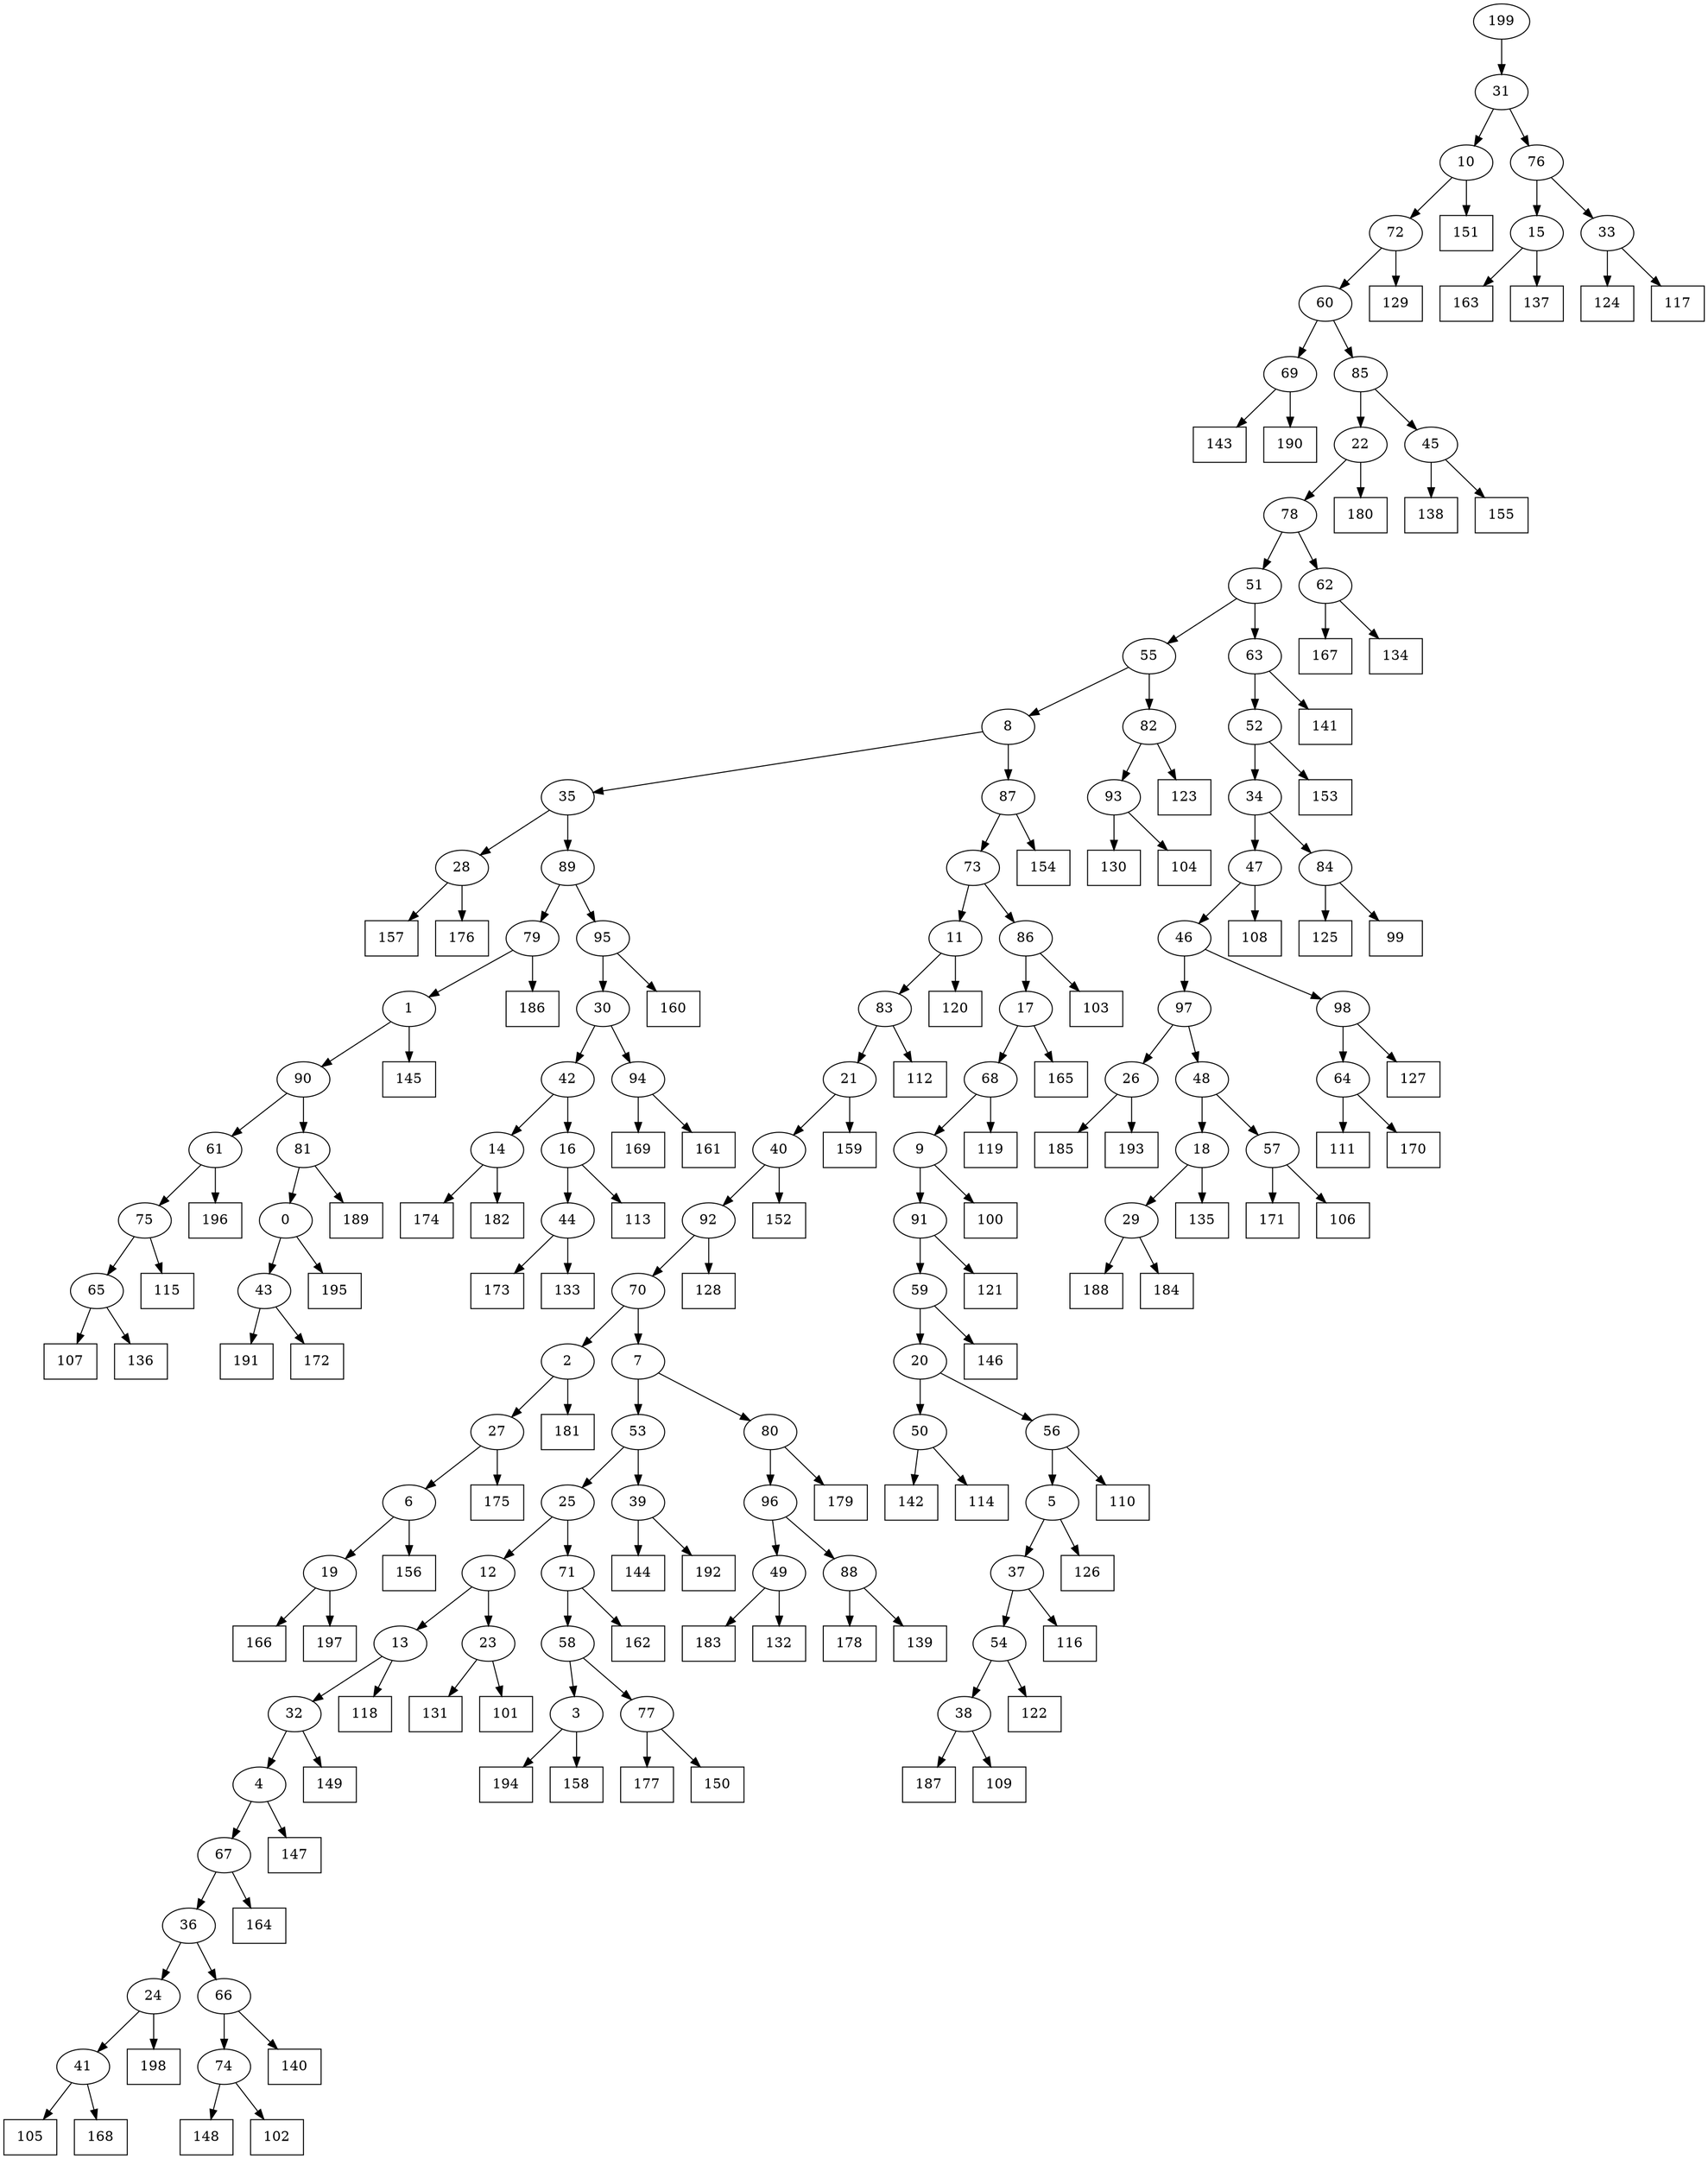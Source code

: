 digraph G {
0[label="0"];
1[label="1"];
2[label="2"];
3[label="3"];
4[label="4"];
5[label="5"];
6[label="6"];
7[label="7"];
8[label="8"];
9[label="9"];
10[label="10"];
11[label="11"];
12[label="12"];
13[label="13"];
14[label="14"];
15[label="15"];
16[label="16"];
17[label="17"];
18[label="18"];
19[label="19"];
20[label="20"];
21[label="21"];
22[label="22"];
23[label="23"];
24[label="24"];
25[label="25"];
26[label="26"];
27[label="27"];
28[label="28"];
29[label="29"];
30[label="30"];
31[label="31"];
32[label="32"];
33[label="33"];
34[label="34"];
35[label="35"];
36[label="36"];
37[label="37"];
38[label="38"];
39[label="39"];
40[label="40"];
41[label="41"];
42[label="42"];
43[label="43"];
44[label="44"];
45[label="45"];
46[label="46"];
47[label="47"];
48[label="48"];
49[label="49"];
50[label="50"];
51[label="51"];
52[label="52"];
53[label="53"];
54[label="54"];
55[label="55"];
56[label="56"];
57[label="57"];
58[label="58"];
59[label="59"];
60[label="60"];
61[label="61"];
62[label="62"];
63[label="63"];
64[label="64"];
65[label="65"];
66[label="66"];
67[label="67"];
68[label="68"];
69[label="69"];
70[label="70"];
71[label="71"];
72[label="72"];
73[label="73"];
74[label="74"];
75[label="75"];
76[label="76"];
77[label="77"];
78[label="78"];
79[label="79"];
80[label="80"];
81[label="81"];
82[label="82"];
83[label="83"];
84[label="84"];
85[label="85"];
86[label="86"];
87[label="87"];
88[label="88"];
89[label="89"];
90[label="90"];
91[label="91"];
92[label="92"];
93[label="93"];
94[label="94"];
95[label="95"];
96[label="96"];
97[label="97"];
98[label="98"];
99[shape=box,label="179"];
100[shape=box,label="122"];
101[shape=box,label="169"];
102[shape=box,label="159"];
103[shape=box,label="142"];
104[shape=box,label="111"];
105[shape=box,label="178"];
106[shape=box,label="149"];
107[shape=box,label="167"];
108[shape=box,label="161"];
109[shape=box,label="118"];
110[shape=box,label="131"];
111[shape=box,label="114"];
112[shape=box,label="138"];
113[shape=box,label="140"];
114[shape=box,label="156"];
115[shape=box,label="198"];
116[shape=box,label="160"];
117[shape=box,label="121"];
118[shape=box,label="135"];
119[shape=box,label="134"];
120[shape=box,label="112"];
121[shape=box,label="177"];
122[shape=box,label="191"];
123[shape=box,label="175"];
124[shape=box,label="147"];
125[shape=box,label="107"];
126[shape=box,label="183"];
127[shape=box,label="171"];
128[shape=box,label="186"];
129[shape=box,label="125"];
130[shape=box,label="119"];
131[shape=box,label="164"];
132[shape=box,label="189"];
133[shape=box,label="146"];
134[shape=box,label="173"];
135[shape=box,label="132"];
136[shape=box,label="130"];
137[shape=box,label="166"];
138[shape=box,label="127"];
139[shape=box,label="106"];
140[shape=box,label="154"];
141[shape=box,label="162"];
142[shape=box,label="103"];
143[shape=box,label="105"];
144[shape=box,label="120"];
145[shape=box,label="113"];
146[shape=box,label="188"];
147[shape=box,label="144"];
148[shape=box,label="139"];
149[shape=box,label="194"];
150[shape=box,label="163"];
151[shape=box,label="197"];
152[shape=box,label="126"];
153[shape=box,label="100"];
154[shape=box,label="181"];
155[shape=box,label="123"];
156[shape=box,label="157"];
157[shape=box,label="187"];
158[shape=box,label="104"];
159[shape=box,label="172"];
160[shape=box,label="195"];
161[shape=box,label="196"];
162[shape=box,label="99"];
163[shape=box,label="192"];
164[shape=box,label="133"];
165[shape=box,label="185"];
166[shape=box,label="109"];
167[shape=box,label="128"];
168[shape=box,label="145"];
169[shape=box,label="165"];
170[shape=box,label="152"];
171[shape=box,label="193"];
172[shape=box,label="101"];
173[shape=box,label="150"];
174[shape=box,label="176"];
175[shape=box,label="115"];
176[shape=box,label="184"];
177[shape=box,label="136"];
178[shape=box,label="148"];
179[shape=box,label="141"];
180[shape=box,label="170"];
181[shape=box,label="168"];
182[shape=box,label="143"];
183[shape=box,label="153"];
184[shape=box,label="108"];
185[shape=box,label="180"];
186[shape=box,label="129"];
187[shape=box,label="137"];
188[shape=box,label="110"];
189[shape=box,label="124"];
190[shape=box,label="174"];
191[shape=box,label="182"];
192[shape=box,label="117"];
193[shape=box,label="151"];
194[shape=box,label="155"];
195[shape=box,label="116"];
196[shape=box,label="102"];
197[shape=box,label="158"];
198[shape=box,label="190"];
199[label="199"];
33->189 ;
15->187 ;
52->183 ;
28->174 ;
29->146 ;
64->180 ;
69->198 ;
50->111 ;
40->170 ;
10->193 ;
41->181 ;
1->168 ;
87->140 ;
57->127 ;
76->33 ;
46->97 ;
80->99 ;
65->125 ;
82->155 ;
4->124 ;
3->149 ;
91->117 ;
14->191 ;
93->136 ;
23->110 ;
3->197 ;
53->39 ;
31->10 ;
39->147 ;
92->167 ;
67->131 ;
62->107 ;
38->157 ;
48->18 ;
28->156 ;
7->80 ;
14->190 ;
94->101 ;
84->129 ;
48->57 ;
57->139 ;
19->137 ;
22->185 ;
50->103 ;
68->9 ;
33->192 ;
0->43 ;
43->159 ;
34->84 ;
62->119 ;
24->115 ;
79->1 ;
55->82 ;
31->76 ;
2->27 ;
27->123 ;
5->152 ;
40->92 ;
65->177 ;
43->122 ;
74->178 ;
10->72 ;
90->81 ;
94->108 ;
82->93 ;
93->158 ;
18->118 ;
61->161 ;
36->66 ;
54->38 ;
26->171 ;
75->65 ;
30->42 ;
42->14 ;
37->195 ;
199->31 ;
83->120 ;
97->48 ;
95->30 ;
89->79 ;
86->142 ;
9->153 ;
32->4 ;
4->67 ;
8->87 ;
74->196 ;
88->105 ;
46->98 ;
2->154 ;
84->162 ;
98->64 ;
81->132 ;
21->102 ;
6->19 ;
19->151 ;
20->50 ;
55->8 ;
66->113 ;
1->90 ;
90->61 ;
95->116 ;
27->6 ;
61->75 ;
54->100 ;
89->95 ;
85->45 ;
45->194 ;
47->184 ;
60->85 ;
87->73 ;
81->0 ;
0->160 ;
51->55 ;
59->20 ;
24->41 ;
41->143 ;
98->138 ;
5->37 ;
49->126 ;
44->164 ;
17->68 ;
68->130 ;
8->35 ;
35->28 ;
79->128 ;
85->22 ;
7->53 ;
53->25 ;
35->89 ;
64->104 ;
42->16 ;
16->145 ;
39->163 ;
59->133 ;
56->188 ;
72->60 ;
11->144 ;
66->74 ;
16->44 ;
44->134 ;
67->36 ;
36->24 ;
9->91 ;
91->59 ;
77->173 ;
73->86 ;
86->17 ;
63->179 ;
97->26 ;
26->165 ;
58->3 ;
78->51 ;
70->7 ;
49->135 ;
92->70 ;
6->114 ;
45->112 ;
21->40 ;
37->54 ;
71->58 ;
75->175 ;
12->13 ;
13->109 ;
30->94 ;
52->34 ;
34->47 ;
22->78 ;
96->49 ;
15->150 ;
96->88 ;
88->148 ;
72->186 ;
25->12 ;
12->23 ;
73->11 ;
20->56 ;
56->5 ;
47->46 ;
13->32 ;
32->106 ;
17->169 ;
60->69 ;
69->182 ;
76->15 ;
78->62 ;
11->83 ;
83->21 ;
80->96 ;
25->71 ;
71->141 ;
23->172 ;
51->63 ;
63->52 ;
38->166 ;
18->29 ;
29->176 ;
70->2 ;
58->77 ;
77->121 ;
}
